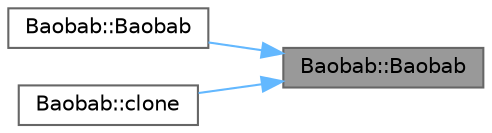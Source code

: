 digraph "Baobab::Baobab"
{
 // INTERACTIVE_SVG=YES
 // LATEX_PDF_SIZE
  bgcolor="transparent";
  edge [fontname=Helvetica,fontsize=10,labelfontname=Helvetica,labelfontsize=10];
  node [fontname=Helvetica,fontsize=10,shape=box,height=0.2,width=0.4];
  rankdir="RL";
  Node1 [id="Node000001",label="Baobab::Baobab",height=0.2,width=0.4,color="gray40", fillcolor="grey60", style="filled", fontcolor="black",tooltip="Default constructor."];
  Node1 -> Node2 [id="edge1_Node000001_Node000002",dir="back",color="steelblue1",style="solid",tooltip=" "];
  Node2 [id="Node000002",label="Baobab::Baobab",height=0.2,width=0.4,color="grey40", fillcolor="white", style="filled",URL="$class_baobab.html#a379a85e2e1b35875fc1518ed0ece370e",tooltip=" "];
  Node1 -> Node3 [id="edge2_Node000001_Node000003",dir="back",color="steelblue1",style="solid",tooltip=" "];
  Node3 [id="Node000003",label="Baobab::clone",height=0.2,width=0.4,color="grey40", fillcolor="white", style="filled",URL="$class_baobab.html#a3eefc8a447930fbcbe4fbbe0895a8452",tooltip="Pure virtual clone method for Prototype pattern."];
}
